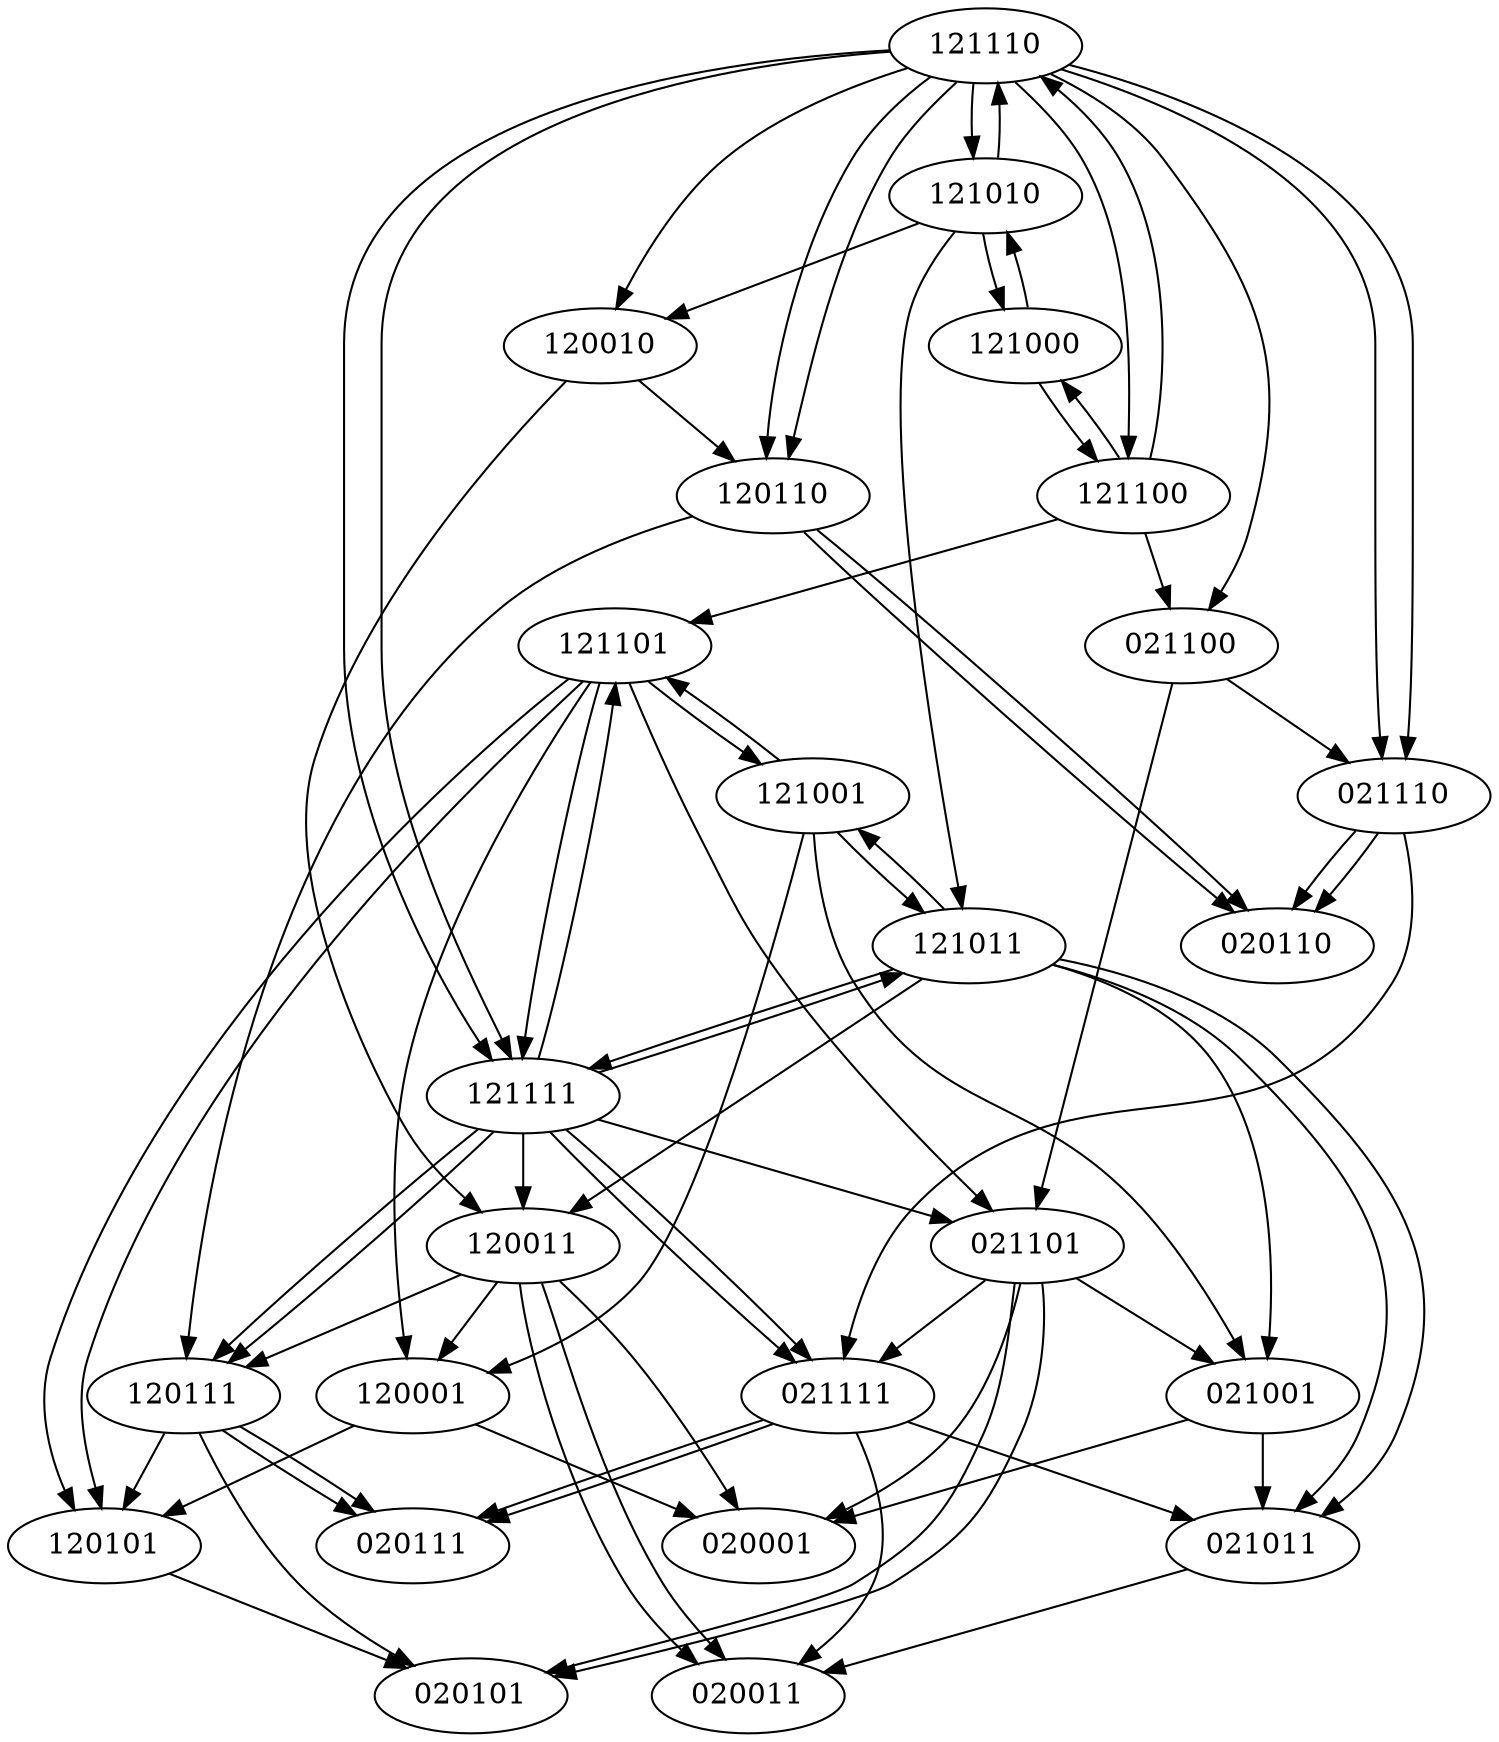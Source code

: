 digraph G{

{node_1 [label="020001"];
node_2 [label="020011"];
node_3 [label="020101"];
node_4 [label="020110"];
node_5 [label="020111"];
node_6 [label="021001"];
node_7 [label="021011"];
node_8 [label="021100"];
node_9 [label="021101"];
node_10 [label="021110"];
node_11 [label="021111"];
node_12 [label="120001"];
node_13 [label="120010"];
node_14 [label="120011"];
node_15 [label="120101"];
node_16 [label="120110"];
node_17 [label="120111"];
node_18 [label="121000"];
node_19 [label="121001"];
node_20 [label="121010"];
node_21 [label="121011"];
node_22 [label="121100"];
node_23 [label="121101"];
node_24 [label="121110"];
node_25 [label="121111"];
}
node_6->node_1[penwidth=1]
node_6->node_7[penwidth=1]
node_7->node_2[penwidth=1]
node_8->node_10[penwidth=1]
node_8->node_9[penwidth=1]
node_9->node_3[penwidth=1]
node_9->node_11[penwidth=1]
node_9->node_3[penwidth=1]
node_9->node_6[penwidth=1]
node_9->node_1[penwidth=1]
node_10->node_4[penwidth=1]
node_10->node_4[penwidth=1]
node_10->node_11[penwidth=1]
node_11->node_5[penwidth=1]
node_11->node_5[penwidth=1]
node_11->node_7[penwidth=1]
node_11->node_2[penwidth=1]
node_12->node_1[penwidth=1]
node_12->node_15[penwidth=1]
node_13->node_16[penwidth=1]
node_13->node_14[penwidth=1]
node_14->node_2[penwidth=1]
node_14->node_17[penwidth=1]
node_14->node_2[penwidth=1]
node_14->node_12[penwidth=1]
node_14->node_1[penwidth=1]
node_15->node_3[penwidth=1]
node_16->node_4[penwidth=1]
node_16->node_4[penwidth=1]
node_16->node_17[penwidth=1]
node_17->node_5[penwidth=1]
node_17->node_5[penwidth=1]
node_17->node_15[penwidth=1]
node_17->node_3[penwidth=1]
node_18->node_22[penwidth=1]
node_18->node_20[penwidth=1]
node_19->node_6[penwidth=1]
node_19->node_23[penwidth=1]
node_19->node_12[penwidth=1]
node_19->node_21[penwidth=1]
node_20->node_24[penwidth=1]
node_20->node_13[penwidth=1]
node_20->node_18[penwidth=1]
node_20->node_21[penwidth=1]
node_21->node_7[penwidth=1]
node_21->node_25[penwidth=1]
node_21->node_14[penwidth=1]
node_21->node_7[penwidth=1]
node_21->node_19[penwidth=1]
node_21->node_6[penwidth=1]
node_22->node_8[penwidth=1]
node_22->node_24[penwidth=1]
node_22->node_18[penwidth=1]
node_22->node_23[penwidth=1]
node_23->node_9[penwidth=1]
node_23->node_15[penwidth=1]
node_23->node_25[penwidth=1]
node_23->node_15[penwidth=1]
node_23->node_19[penwidth=1]
node_23->node_12[penwidth=1]
node_24->node_10[penwidth=1]
node_24->node_16[penwidth=1]
node_24->node_10[penwidth=1]
node_24->node_22[penwidth=1]
node_24->node_8[penwidth=1]
node_24->node_25[penwidth=1]
node_24->node_16[penwidth=1]
node_24->node_20[penwidth=1]
node_24->node_13[penwidth=1]
node_24->node_25[penwidth=1]
node_25->node_11[penwidth=1]
node_25->node_17[penwidth=1]
node_25->node_11[penwidth=1]
node_25->node_23[penwidth=1]
node_25->node_9[penwidth=1]
node_25->node_17[penwidth=1]
node_25->node_21[penwidth=1]
node_25->node_14[penwidth=1]
}
